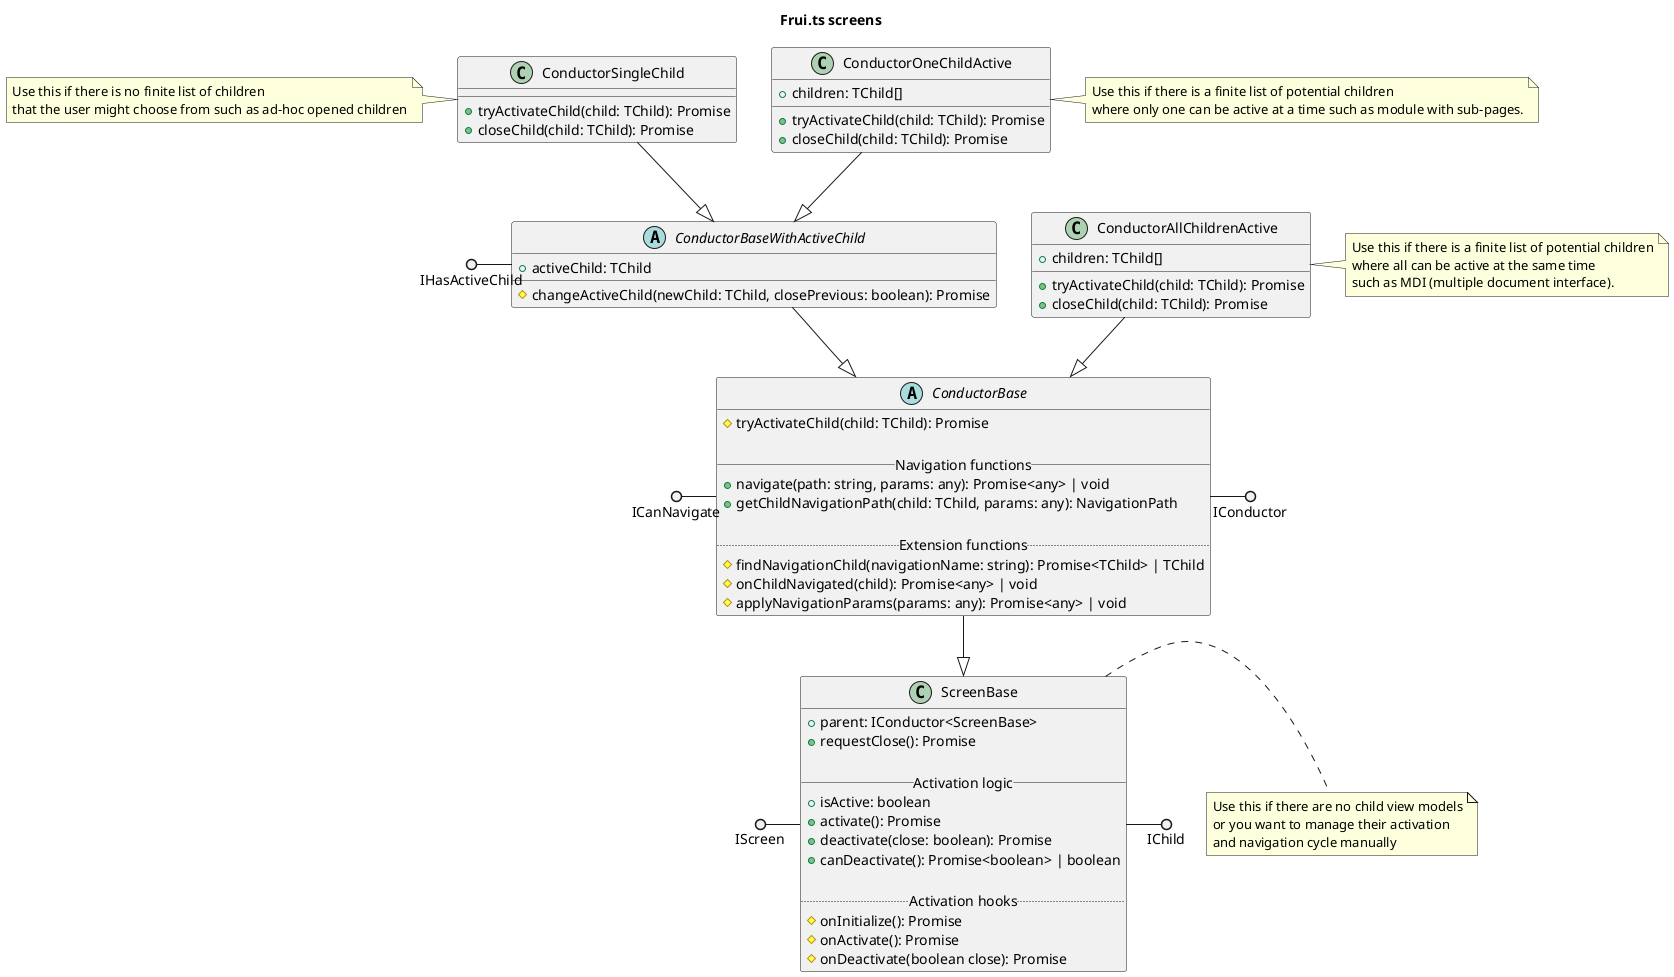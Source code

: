 @startuml

title Frui.ts screens

class ScreenBase {
  +parent: IConductor<ScreenBase>
  +requestClose(): Promise

  __ Activation logic __
  +isActive: boolean
  +activate(): Promise
  +deactivate(close: boolean): Promise
  +canDeactivate(): Promise<boolean> | boolean

  .. Activation hooks ..
  #onInitialize(): Promise
  #onActivate(): Promise
  #onDeactivate(boolean close): Promise
}
note right
  Use this if there are no child view models
  or you want to manage their activation
  and navigation cycle manually
end note

IScreen ()- ScreenBase
ScreenBase -() IChild

abstract class ConductorBase {
  #tryActivateChild(child: TChild): Promise

  __ Navigation functions __
  +navigate(path: string, params: any): Promise<any> | void
  +getChildNavigationPath(child: TChild, params: any): NavigationPath

  .. Extension functions ..
  #findNavigationChild(navigationName: string): Promise<TChild> | TChild
  #onChildNavigated(child): Promise<any> | void
  #applyNavigationParams(params: any): Promise<any> | void
}

ConductorBase --|> ScreenBase
ConductorBase -() IConductor
ICanNavigate ()- ConductorBase

abstract class ConductorBaseWithActiveChild {
  +activeChild: TChild

  #changeActiveChild(newChild: TChild, closePrevious: boolean): Promise
}

ConductorBaseWithActiveChild --|> ConductorBase
IHasActiveChild ()- ConductorBaseWithActiveChild

class ConductorSingleChild {
  +tryActivateChild(child: TChild): Promise
  +closeChild(child: TChild): Promise
}
note left
  Use this if there is no finite list of children
  that the user might choose from such as ad-hoc opened children
end note

ConductorSingleChild --|> ConductorBaseWithActiveChild

class ConductorOneChildActive {
  +children: TChild[]

  +tryActivateChild(child: TChild): Promise
  +closeChild(child: TChild): Promise
}
note right
  Use this if there is a finite list of potential children
  where only one can be active at a time such as module with sub-pages.
end note

ConductorOneChildActive --|> ConductorBaseWithActiveChild

class ConductorAllChildrenActive {
  +children: TChild[]

  +tryActivateChild(child: TChild): Promise
  +closeChild(child: TChild): Promise
}
note right
  Use this if there is a finite list of potential children
  where all can be active at the same time
  such as MDI (multiple document interface).
end note

ConductorAllChildrenActive --|> ConductorBase

@enduml

